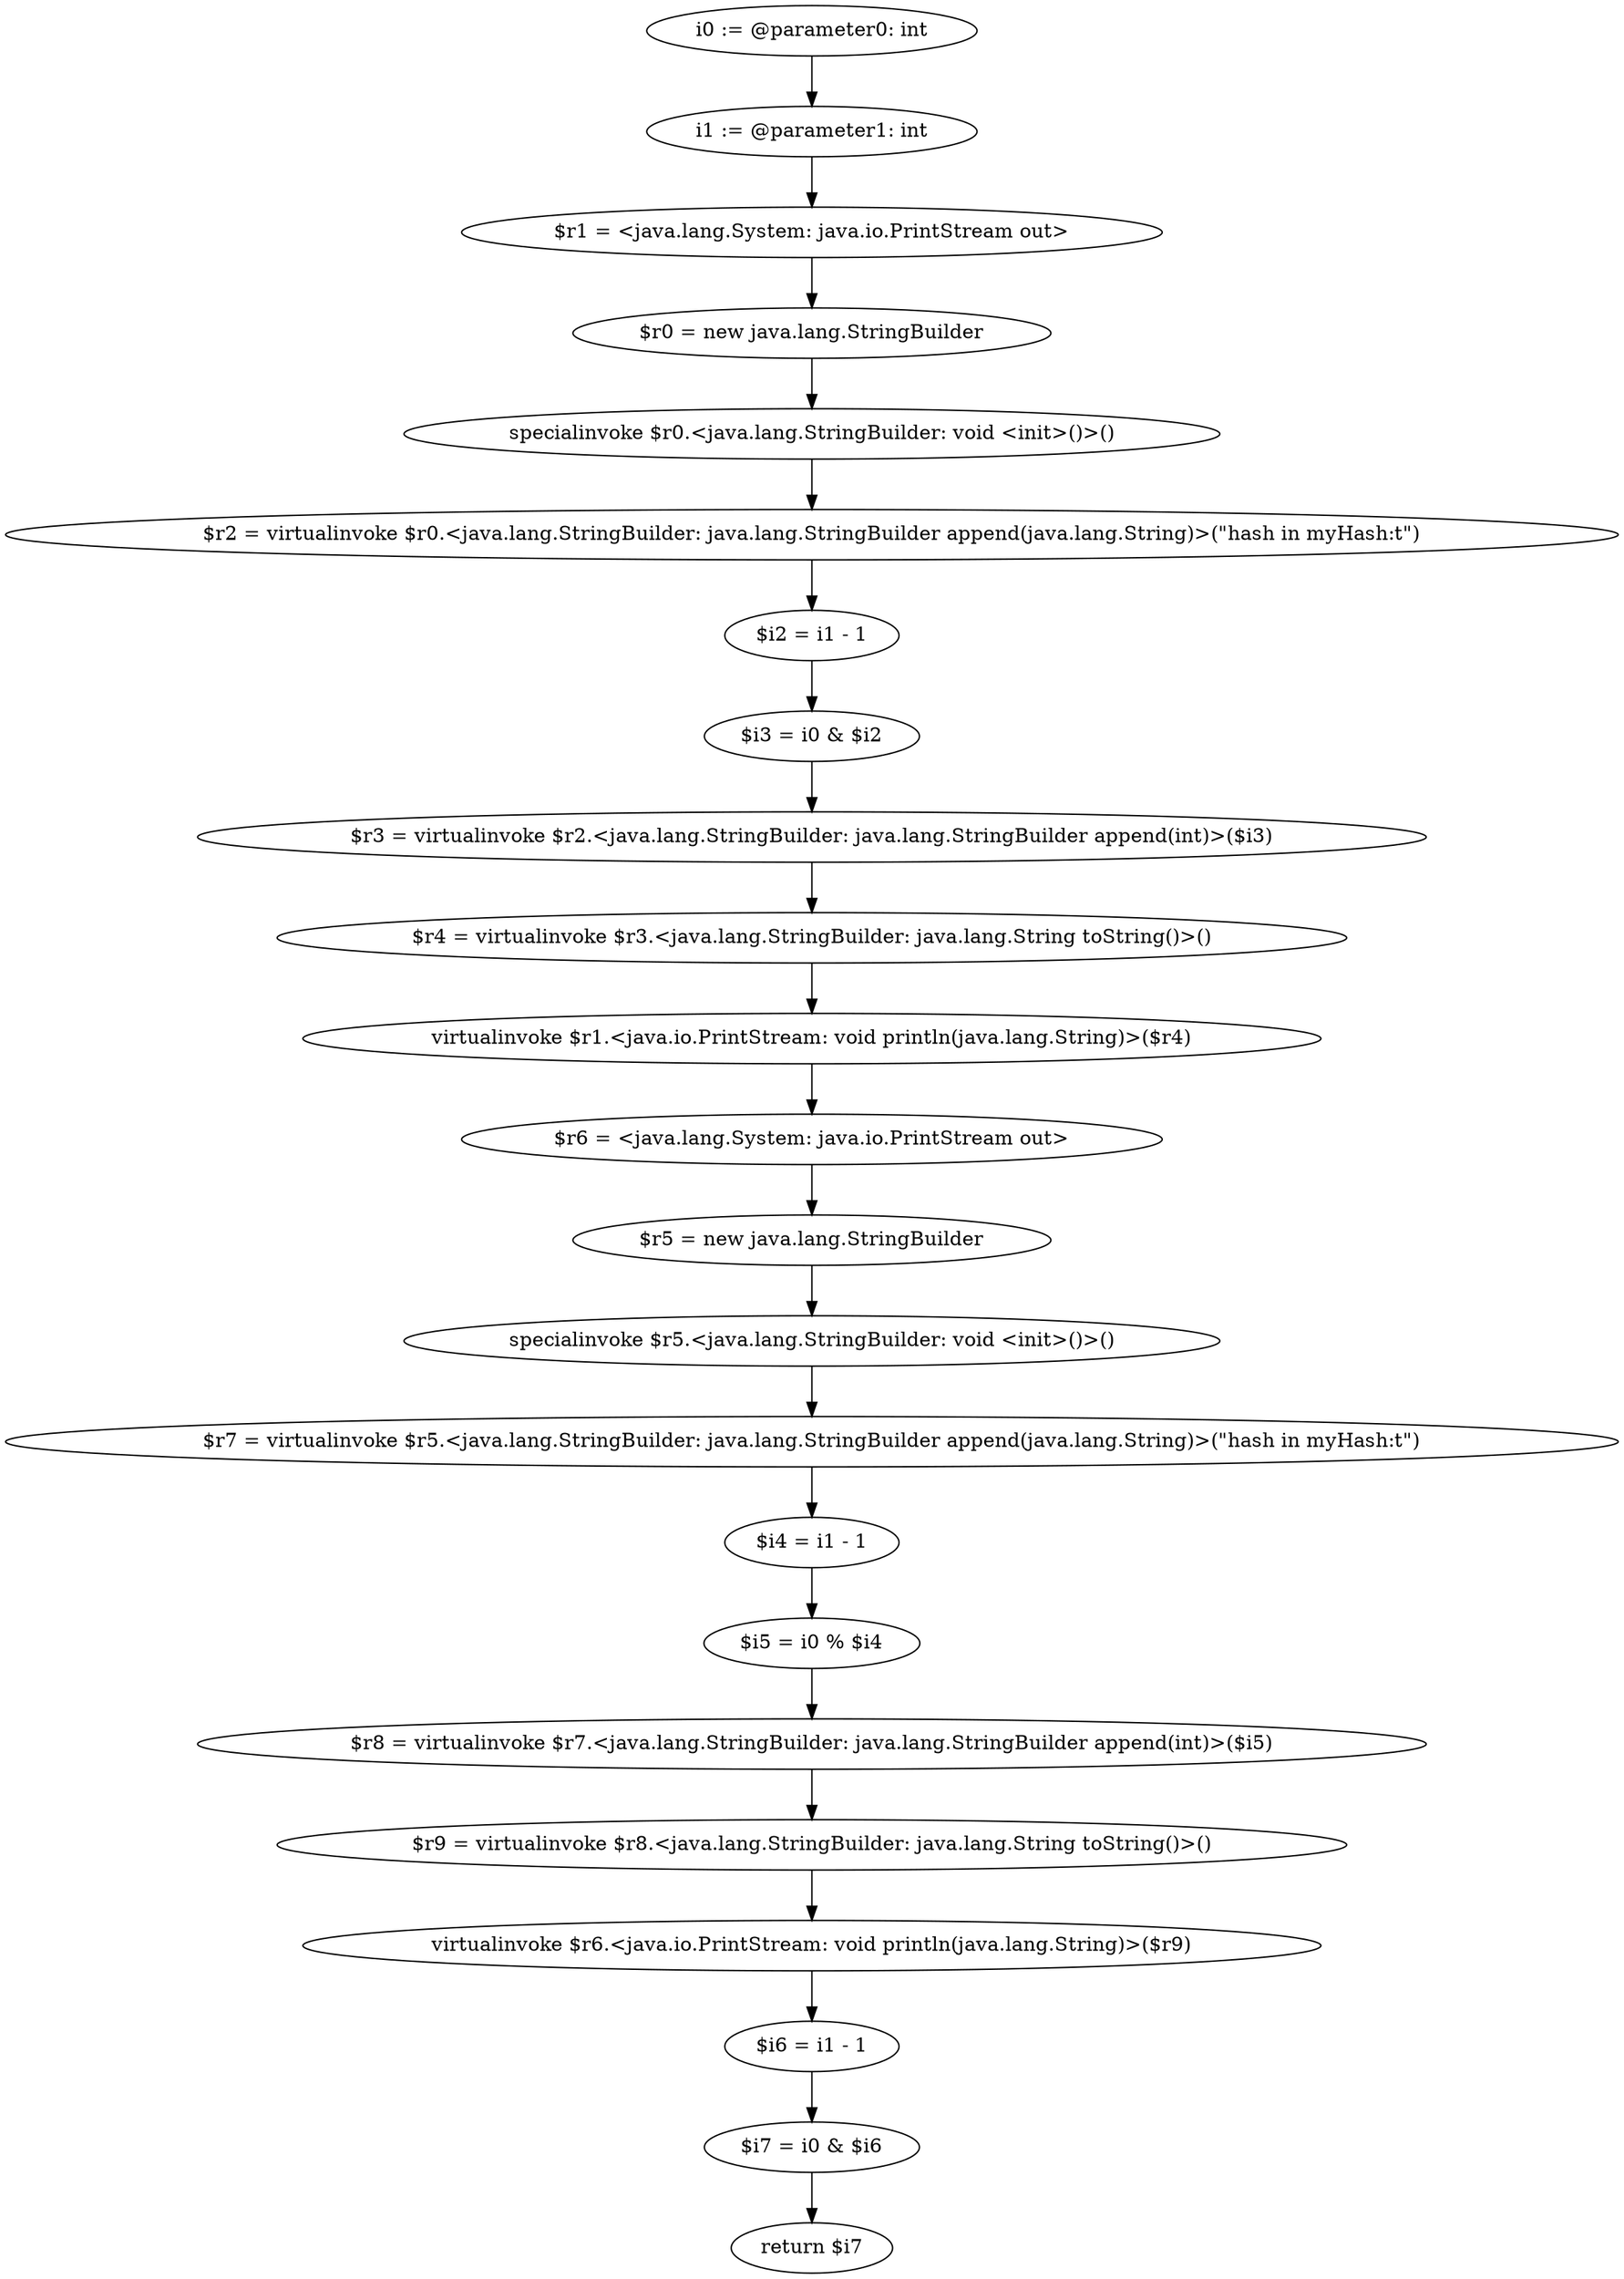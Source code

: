 digraph "unitGraph" {
    "i0 := @parameter0: int"
    "i1 := @parameter1: int"
    "$r1 = <java.lang.System: java.io.PrintStream out>"
    "$r0 = new java.lang.StringBuilder"
    "specialinvoke $r0.<java.lang.StringBuilder: void <init>()>()"
    "$r2 = virtualinvoke $r0.<java.lang.StringBuilder: java.lang.StringBuilder append(java.lang.String)>(\"hash in myHash:\t\")"
    "$i2 = i1 - 1"
    "$i3 = i0 & $i2"
    "$r3 = virtualinvoke $r2.<java.lang.StringBuilder: java.lang.StringBuilder append(int)>($i3)"
    "$r4 = virtualinvoke $r3.<java.lang.StringBuilder: java.lang.String toString()>()"
    "virtualinvoke $r1.<java.io.PrintStream: void println(java.lang.String)>($r4)"
    "$r6 = <java.lang.System: java.io.PrintStream out>"
    "$r5 = new java.lang.StringBuilder"
    "specialinvoke $r5.<java.lang.StringBuilder: void <init>()>()"
    "$r7 = virtualinvoke $r5.<java.lang.StringBuilder: java.lang.StringBuilder append(java.lang.String)>(\"hash in myHash:\t\")"
    "$i4 = i1 - 1"
    "$i5 = i0 % $i4"
    "$r8 = virtualinvoke $r7.<java.lang.StringBuilder: java.lang.StringBuilder append(int)>($i5)"
    "$r9 = virtualinvoke $r8.<java.lang.StringBuilder: java.lang.String toString()>()"
    "virtualinvoke $r6.<java.io.PrintStream: void println(java.lang.String)>($r9)"
    "$i6 = i1 - 1"
    "$i7 = i0 & $i6"
    "return $i7"
    "i0 := @parameter0: int"->"i1 := @parameter1: int";
    "i1 := @parameter1: int"->"$r1 = <java.lang.System: java.io.PrintStream out>";
    "$r1 = <java.lang.System: java.io.PrintStream out>"->"$r0 = new java.lang.StringBuilder";
    "$r0 = new java.lang.StringBuilder"->"specialinvoke $r0.<java.lang.StringBuilder: void <init>()>()";
    "specialinvoke $r0.<java.lang.StringBuilder: void <init>()>()"->"$r2 = virtualinvoke $r0.<java.lang.StringBuilder: java.lang.StringBuilder append(java.lang.String)>(\"hash in myHash:\t\")";
    "$r2 = virtualinvoke $r0.<java.lang.StringBuilder: java.lang.StringBuilder append(java.lang.String)>(\"hash in myHash:\t\")"->"$i2 = i1 - 1";
    "$i2 = i1 - 1"->"$i3 = i0 & $i2";
    "$i3 = i0 & $i2"->"$r3 = virtualinvoke $r2.<java.lang.StringBuilder: java.lang.StringBuilder append(int)>($i3)";
    "$r3 = virtualinvoke $r2.<java.lang.StringBuilder: java.lang.StringBuilder append(int)>($i3)"->"$r4 = virtualinvoke $r3.<java.lang.StringBuilder: java.lang.String toString()>()";
    "$r4 = virtualinvoke $r3.<java.lang.StringBuilder: java.lang.String toString()>()"->"virtualinvoke $r1.<java.io.PrintStream: void println(java.lang.String)>($r4)";
    "virtualinvoke $r1.<java.io.PrintStream: void println(java.lang.String)>($r4)"->"$r6 = <java.lang.System: java.io.PrintStream out>";
    "$r6 = <java.lang.System: java.io.PrintStream out>"->"$r5 = new java.lang.StringBuilder";
    "$r5 = new java.lang.StringBuilder"->"specialinvoke $r5.<java.lang.StringBuilder: void <init>()>()";
    "specialinvoke $r5.<java.lang.StringBuilder: void <init>()>()"->"$r7 = virtualinvoke $r5.<java.lang.StringBuilder: java.lang.StringBuilder append(java.lang.String)>(\"hash in myHash:\t\")";
    "$r7 = virtualinvoke $r5.<java.lang.StringBuilder: java.lang.StringBuilder append(java.lang.String)>(\"hash in myHash:\t\")"->"$i4 = i1 - 1";
    "$i4 = i1 - 1"->"$i5 = i0 % $i4";
    "$i5 = i0 % $i4"->"$r8 = virtualinvoke $r7.<java.lang.StringBuilder: java.lang.StringBuilder append(int)>($i5)";
    "$r8 = virtualinvoke $r7.<java.lang.StringBuilder: java.lang.StringBuilder append(int)>($i5)"->"$r9 = virtualinvoke $r8.<java.lang.StringBuilder: java.lang.String toString()>()";
    "$r9 = virtualinvoke $r8.<java.lang.StringBuilder: java.lang.String toString()>()"->"virtualinvoke $r6.<java.io.PrintStream: void println(java.lang.String)>($r9)";
    "virtualinvoke $r6.<java.io.PrintStream: void println(java.lang.String)>($r9)"->"$i6 = i1 - 1";
    "$i6 = i1 - 1"->"$i7 = i0 & $i6";
    "$i7 = i0 & $i6"->"return $i7";
}
